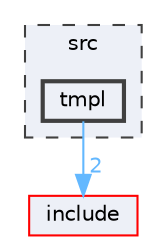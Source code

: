 digraph "src/tmpl"
{
 // LATEX_PDF_SIZE
  bgcolor="transparent";
  edge [fontname=Helvetica,fontsize=10,labelfontname=Helvetica,labelfontsize=10];
  node [fontname=Helvetica,fontsize=10,shape=box,height=0.2,width=0.4];
  compound=true
  subgraph clusterdir_68267d1309a1af8e8297ef4c3efbcdba {
    graph [ bgcolor="#edf0f7", pencolor="grey25", label="src", fontname=Helvetica,fontsize=10 style="filled,dashed", URL="dir_68267d1309a1af8e8297ef4c3efbcdba.html",tooltip=""]
  dir_c36e9c308980bdbd6d8cd23a96e48846 [label="tmpl", fillcolor="#edf0f7", color="grey25", style="filled,bold", URL="dir_c36e9c308980bdbd6d8cd23a96e48846.html",tooltip=""];
  }
  dir_d44c64559bbebec7f509842c48db8b23 [label="include", fillcolor="#edf0f7", color="red", style="filled", URL="dir_d44c64559bbebec7f509842c48db8b23.html",tooltip=""];
  dir_c36e9c308980bdbd6d8cd23a96e48846->dir_d44c64559bbebec7f509842c48db8b23 [headlabel="2", labeldistance=1.5 headhref="dir_000022_000013.html" href="dir_000022_000013.html" color="steelblue1" fontcolor="steelblue1"];
}
